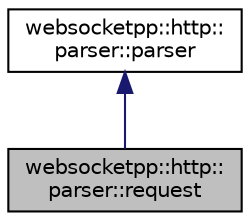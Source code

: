 digraph "websocketpp::http::parser::request"
{
  edge [fontname="Helvetica",fontsize="10",labelfontname="Helvetica",labelfontsize="10"];
  node [fontname="Helvetica",fontsize="10",shape=record];
  Node0 [label="websocketpp::http::\lparser::request",height=0.2,width=0.4,color="black", fillcolor="grey75", style="filled", fontcolor="black"];
  Node1 -> Node0 [dir="back",color="midnightblue",fontsize="10",style="solid"];
  Node1 [label="websocketpp::http::\lparser::parser",height=0.2,width=0.4,color="black", fillcolor="white", style="filled",URL="$classwebsocketpp_1_1http_1_1parser_1_1parser.html",tooltip="Base HTTP parser. "];
}
